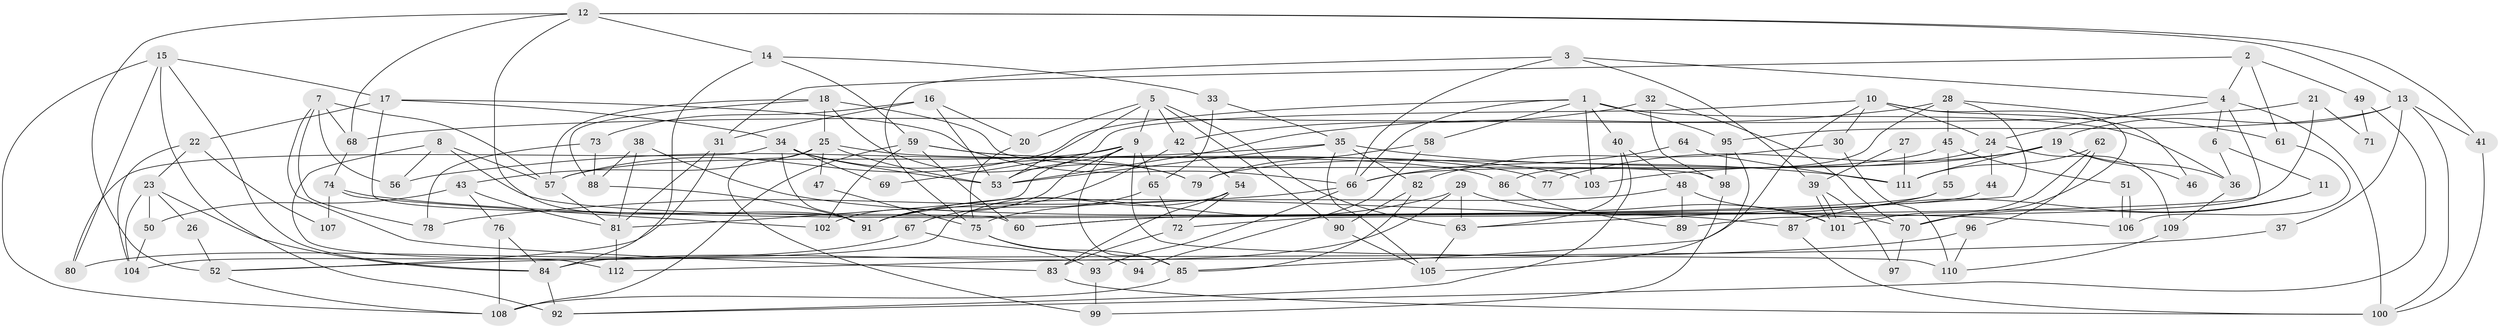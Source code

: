 // Generated by graph-tools (version 1.1) at 2025/02/03/09/25 03:02:08]
// undirected, 112 vertices, 224 edges
graph export_dot {
graph [start="1"]
  node [color=gray90,style=filled];
  1;
  2;
  3;
  4;
  5;
  6;
  7;
  8;
  9;
  10;
  11;
  12;
  13;
  14;
  15;
  16;
  17;
  18;
  19;
  20;
  21;
  22;
  23;
  24;
  25;
  26;
  27;
  28;
  29;
  30;
  31;
  32;
  33;
  34;
  35;
  36;
  37;
  38;
  39;
  40;
  41;
  42;
  43;
  44;
  45;
  46;
  47;
  48;
  49;
  50;
  51;
  52;
  53;
  54;
  55;
  56;
  57;
  58;
  59;
  60;
  61;
  62;
  63;
  64;
  65;
  66;
  67;
  68;
  69;
  70;
  71;
  72;
  73;
  74;
  75;
  76;
  77;
  78;
  79;
  80;
  81;
  82;
  83;
  84;
  85;
  86;
  87;
  88;
  89;
  90;
  91;
  92;
  93;
  94;
  95;
  96;
  97;
  98;
  99;
  100;
  101;
  102;
  103;
  104;
  105;
  106;
  107;
  108;
  109;
  110;
  111;
  112;
  1 -- 57;
  1 -- 40;
  1 -- 36;
  1 -- 58;
  1 -- 66;
  1 -- 95;
  1 -- 103;
  2 -- 31;
  2 -- 61;
  2 -- 4;
  2 -- 49;
  3 -- 66;
  3 -- 4;
  3 -- 39;
  3 -- 75;
  4 -- 100;
  4 -- 6;
  4 -- 24;
  4 -- 89;
  5 -- 9;
  5 -- 53;
  5 -- 20;
  5 -- 42;
  5 -- 63;
  5 -- 90;
  6 -- 36;
  6 -- 11;
  7 -- 57;
  7 -- 78;
  7 -- 56;
  7 -- 68;
  7 -- 83;
  8 -- 70;
  8 -- 56;
  8 -- 57;
  8 -- 112;
  9 -- 57;
  9 -- 85;
  9 -- 65;
  9 -- 69;
  9 -- 81;
  9 -- 102;
  9 -- 110;
  10 -- 85;
  10 -- 24;
  10 -- 30;
  10 -- 46;
  10 -- 53;
  10 -- 70;
  11 -- 70;
  11 -- 87;
  12 -- 14;
  12 -- 41;
  12 -- 13;
  12 -- 52;
  12 -- 68;
  12 -- 91;
  13 -- 95;
  13 -- 19;
  13 -- 37;
  13 -- 41;
  13 -- 100;
  14 -- 33;
  14 -- 59;
  14 -- 84;
  15 -- 17;
  15 -- 80;
  15 -- 84;
  15 -- 92;
  15 -- 108;
  16 -- 20;
  16 -- 31;
  16 -- 53;
  16 -- 73;
  17 -- 34;
  17 -- 60;
  17 -- 22;
  17 -- 66;
  18 -- 57;
  18 -- 25;
  18 -- 79;
  18 -- 88;
  18 -- 98;
  19 -- 103;
  19 -- 36;
  19 -- 46;
  19 -- 77;
  19 -- 111;
  20 -- 75;
  21 -- 72;
  21 -- 68;
  21 -- 71;
  22 -- 104;
  22 -- 23;
  22 -- 107;
  23 -- 84;
  23 -- 26;
  23 -- 50;
  23 -- 104;
  24 -- 79;
  24 -- 44;
  24 -- 109;
  25 -- 53;
  25 -- 43;
  25 -- 47;
  25 -- 77;
  25 -- 99;
  26 -- 52;
  27 -- 39;
  27 -- 111;
  28 -- 63;
  28 -- 53;
  28 -- 45;
  28 -- 61;
  28 -- 86;
  29 -- 91;
  29 -- 84;
  29 -- 63;
  29 -- 101;
  30 -- 110;
  30 -- 82;
  31 -- 52;
  31 -- 81;
  32 -- 98;
  32 -- 42;
  32 -- 70;
  33 -- 35;
  33 -- 65;
  34 -- 91;
  34 -- 53;
  34 -- 69;
  34 -- 79;
  34 -- 80;
  35 -- 82;
  35 -- 53;
  35 -- 56;
  35 -- 105;
  35 -- 111;
  36 -- 109;
  37 -- 52;
  38 -- 81;
  38 -- 87;
  38 -- 88;
  39 -- 101;
  39 -- 101;
  39 -- 97;
  40 -- 92;
  40 -- 63;
  40 -- 48;
  41 -- 100;
  42 -- 91;
  42 -- 54;
  43 -- 76;
  43 -- 81;
  43 -- 50;
  44 -- 60;
  45 -- 66;
  45 -- 51;
  45 -- 55;
  47 -- 75;
  48 -- 101;
  48 -- 75;
  48 -- 89;
  49 -- 92;
  49 -- 71;
  50 -- 104;
  51 -- 106;
  51 -- 106;
  52 -- 108;
  54 -- 104;
  54 -- 72;
  54 -- 83;
  55 -- 91;
  55 -- 60;
  57 -- 81;
  58 -- 79;
  58 -- 94;
  59 -- 86;
  59 -- 108;
  59 -- 60;
  59 -- 102;
  59 -- 103;
  61 -- 106;
  62 -- 101;
  62 -- 111;
  62 -- 96;
  63 -- 105;
  64 -- 66;
  64 -- 111;
  65 -- 72;
  65 -- 67;
  66 -- 78;
  66 -- 93;
  67 -- 93;
  67 -- 80;
  68 -- 74;
  70 -- 97;
  72 -- 83;
  73 -- 88;
  73 -- 78;
  74 -- 102;
  74 -- 106;
  74 -- 107;
  75 -- 85;
  75 -- 94;
  76 -- 84;
  76 -- 108;
  81 -- 112;
  82 -- 90;
  82 -- 85;
  83 -- 100;
  84 -- 92;
  85 -- 108;
  86 -- 89;
  87 -- 100;
  88 -- 91;
  90 -- 105;
  93 -- 99;
  95 -- 105;
  95 -- 98;
  96 -- 110;
  96 -- 112;
  98 -- 99;
  109 -- 110;
}
